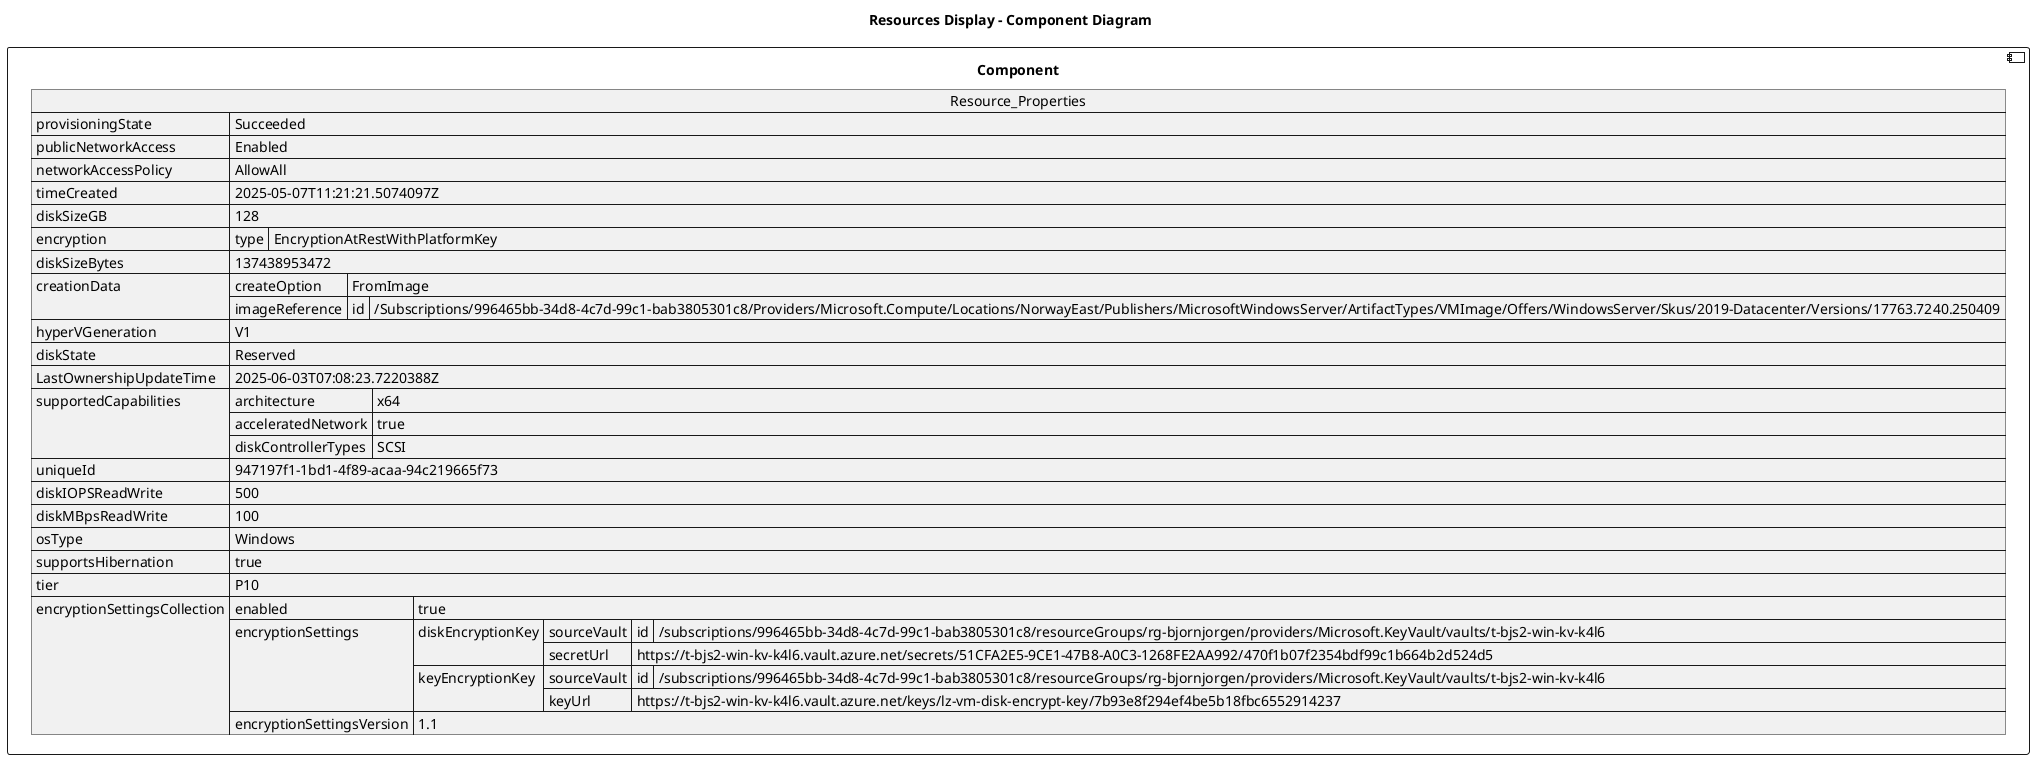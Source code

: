 @startuml

title Resources Display - Component Diagram

component Component {

json  Resource_Properties {
  "provisioningState": "Succeeded",
  "publicNetworkAccess": "Enabled",
  "networkAccessPolicy": "AllowAll",
  "timeCreated": "2025-05-07T11:21:21.5074097Z",
  "diskSizeGB": 128,
  "encryption": {
    "type": "EncryptionAtRestWithPlatformKey"
  },
  "diskSizeBytes": 137438953472,
  "creationData": {
    "createOption": "FromImage",
    "imageReference": {
      "id": "/Subscriptions/996465bb-34d8-4c7d-99c1-bab3805301c8/Providers/Microsoft.Compute/Locations/NorwayEast/Publishers/MicrosoftWindowsServer/ArtifactTypes/VMImage/Offers/WindowsServer/Skus/2019-Datacenter/Versions/17763.7240.250409"
    }
  },
  "hyperVGeneration": "V1",
  "diskState": "Reserved",
  "LastOwnershipUpdateTime": "2025-06-03T07:08:23.7220388Z",
  "supportedCapabilities": {
    "architecture": "x64",
    "acceleratedNetwork": true,
    "diskControllerTypes": "SCSI"
  },
  "uniqueId": "947197f1-1bd1-4f89-acaa-94c219665f73",
  "diskIOPSReadWrite": 500,
  "diskMBpsReadWrite": 100,
  "osType": "Windows",
  "supportsHibernation": true,
  "tier": "P10",
  "encryptionSettingsCollection": {
    "enabled": true,
    "encryptionSettings": [
      {
        "diskEncryptionKey": {
          "sourceVault": {
            "id": "/subscriptions/996465bb-34d8-4c7d-99c1-bab3805301c8/resourceGroups/rg-bjornjorgen/providers/Microsoft.KeyVault/vaults/t-bjs2-win-kv-k4l6"
          },
          "secretUrl": "https://t-bjs2-win-kv-k4l6.vault.azure.net/secrets/51CFA2E5-9CE1-47B8-A0C3-1268FE2AA992/470f1b07f2354bdf99c1b664b2d524d5"
        },
        "keyEncryptionKey": {
          "sourceVault": {
            "id": "/subscriptions/996465bb-34d8-4c7d-99c1-bab3805301c8/resourceGroups/rg-bjornjorgen/providers/Microsoft.KeyVault/vaults/t-bjs2-win-kv-k4l6"
          },
          "keyUrl": "https://t-bjs2-win-kv-k4l6.vault.azure.net/keys/lz-vm-disk-encrypt-key/7b93e8f294ef4be5b18fbc6552914237"
        }
      }
    ],
    "encryptionSettingsVersion": "1.1"
  }
}
}
@enduml
